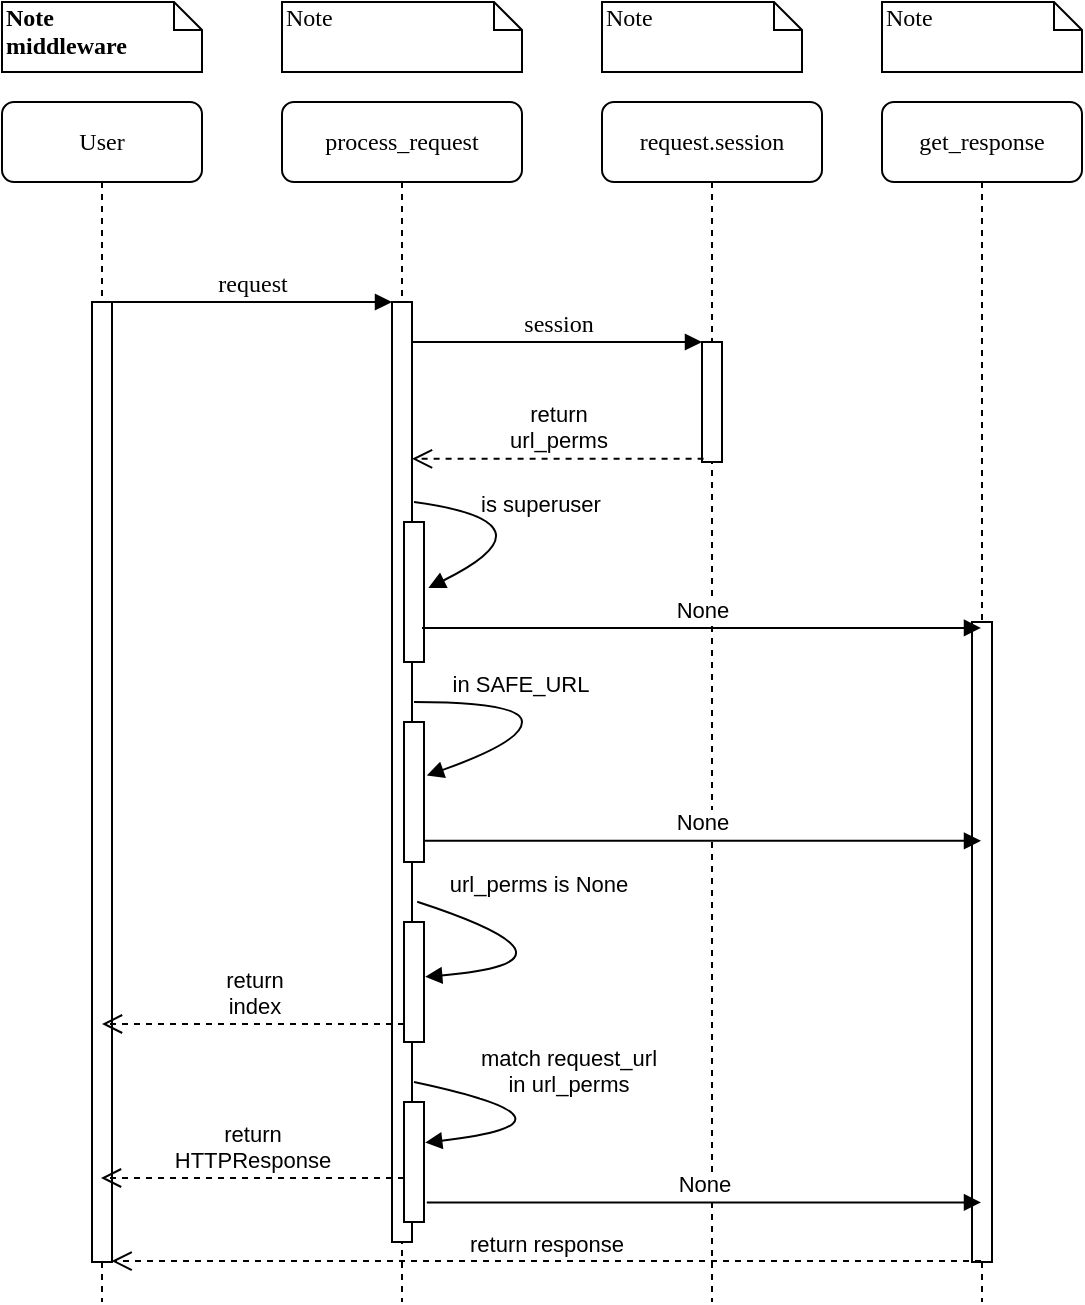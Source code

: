 <mxfile version="14.6.6" type="github">
  <diagram name="Page-1" id="13e1069c-82ec-6db2-03f1-153e76fe0fe0">
    <mxGraphModel dx="990" dy="548" grid="1" gridSize="10" guides="1" tooltips="1" connect="1" arrows="1" fold="1" page="1" pageScale="1" pageWidth="1100" pageHeight="850" background="#ffffff" math="0" shadow="0">
      <root>
        <mxCell id="0" />
        <mxCell id="1" parent="0" />
        <mxCell id="7baba1c4bc27f4b0-2" value="process_request" style="shape=umlLifeline;perimeter=lifelinePerimeter;whiteSpace=wrap;html=1;container=1;collapsible=0;recursiveResize=0;outlineConnect=0;rounded=1;shadow=0;comic=0;labelBackgroundColor=none;strokeWidth=1;fontFamily=Verdana;fontSize=12;align=center;" parent="1" vertex="1">
          <mxGeometry x="240" y="80" width="120" height="600" as="geometry" />
        </mxCell>
        <mxCell id="7baba1c4bc27f4b0-10" value="" style="html=1;points=[];perimeter=orthogonalPerimeter;rounded=0;shadow=0;comic=0;labelBackgroundColor=none;strokeWidth=1;fontFamily=Verdana;fontSize=12;align=center;" parent="7baba1c4bc27f4b0-2" vertex="1">
          <mxGeometry x="55" y="100" width="10" height="470" as="geometry" />
        </mxCell>
        <mxCell id="pkjFX4-xkEMupMF3P2d9-3" value="" style="html=1;points=[];perimeter=orthogonalPerimeter;" vertex="1" parent="7baba1c4bc27f4b0-2">
          <mxGeometry x="61" y="210" width="10" height="70" as="geometry" />
        </mxCell>
        <mxCell id="pkjFX4-xkEMupMF3P2d9-4" value="is superuser" style="html=1;verticalAlign=bottom;endArrow=block;entryX=1.22;entryY=0.471;entryDx=0;entryDy=0;entryPerimeter=0;curved=1;" edge="1" parent="7baba1c4bc27f4b0-2" target="pkjFX4-xkEMupMF3P2d9-3">
          <mxGeometry x="-0.14" y="-1" width="80" relative="1" as="geometry">
            <mxPoint x="66" y="200" as="sourcePoint" />
            <mxPoint x="140" y="200" as="targetPoint" />
            <Array as="points">
              <mxPoint x="140" y="210" />
            </Array>
            <mxPoint as="offset" />
          </mxGeometry>
        </mxCell>
        <mxCell id="pkjFX4-xkEMupMF3P2d9-5" value="" style="html=1;points=[];perimeter=orthogonalPerimeter;" vertex="1" parent="7baba1c4bc27f4b0-2">
          <mxGeometry x="61" y="310" width="10" height="70" as="geometry" />
        </mxCell>
        <mxCell id="pkjFX4-xkEMupMF3P2d9-6" value="in SAFE_URL" style="html=1;verticalAlign=bottom;endArrow=block;curved=1;entryX=1.14;entryY=0.382;entryDx=0;entryDy=0;entryPerimeter=0;" edge="1" parent="7baba1c4bc27f4b0-2" target="pkjFX4-xkEMupMF3P2d9-5">
          <mxGeometry x="-0.147" width="80" relative="1" as="geometry">
            <mxPoint x="66" y="300" as="sourcePoint" />
            <mxPoint x="140" y="300" as="targetPoint" />
            <Array as="points">
              <mxPoint x="120" y="300" />
              <mxPoint x="120" y="320" />
            </Array>
            <mxPoint as="offset" />
          </mxGeometry>
        </mxCell>
        <mxCell id="pkjFX4-xkEMupMF3P2d9-7" value="" style="html=1;points=[];perimeter=orthogonalPerimeter;" vertex="1" parent="7baba1c4bc27f4b0-2">
          <mxGeometry x="61" y="410" width="10" height="60" as="geometry" />
        </mxCell>
        <mxCell id="pkjFX4-xkEMupMF3P2d9-9" value="url_perms is None" style="html=1;verticalAlign=bottom;startArrow=none;startFill=0;endArrow=block;startSize=8;entryX=1.06;entryY=0.457;entryDx=0;entryDy=0;entryPerimeter=0;curved=1;exitX=1.26;exitY=0.638;exitDx=0;exitDy=0;exitPerimeter=0;" edge="1" parent="7baba1c4bc27f4b0-2" source="7baba1c4bc27f4b0-10" target="pkjFX4-xkEMupMF3P2d9-7">
          <mxGeometry x="-0.38" y="19" width="60" relative="1" as="geometry">
            <mxPoint x="70" y="400" as="sourcePoint" />
            <mxPoint x="130" y="400" as="targetPoint" />
            <Array as="points">
              <mxPoint x="160" y="430" />
            </Array>
            <mxPoint as="offset" />
          </mxGeometry>
        </mxCell>
        <mxCell id="pkjFX4-xkEMupMF3P2d9-11" value="" style="html=1;points=[];perimeter=orthogonalPerimeter;" vertex="1" parent="7baba1c4bc27f4b0-2">
          <mxGeometry x="61" y="500" width="10" height="60" as="geometry" />
        </mxCell>
        <mxCell id="pkjFX4-xkEMupMF3P2d9-12" value="match request_url&lt;br&gt;in url_perms" style="html=1;verticalAlign=bottom;endArrow=block;curved=1;entryX=1.06;entryY=0.338;entryDx=0;entryDy=0;entryPerimeter=0;" edge="1" parent="7baba1c4bc27f4b0-2" target="pkjFX4-xkEMupMF3P2d9-11">
          <mxGeometry x="-0.163" y="6" width="80" relative="1" as="geometry">
            <mxPoint x="66" y="490" as="sourcePoint" />
            <mxPoint x="140" y="490" as="targetPoint" />
            <Array as="points">
              <mxPoint x="160" y="510" />
            </Array>
            <mxPoint as="offset" />
          </mxGeometry>
        </mxCell>
        <mxCell id="7baba1c4bc27f4b0-3" value="request.session" style="shape=umlLifeline;perimeter=lifelinePerimeter;whiteSpace=wrap;html=1;container=1;collapsible=0;recursiveResize=0;outlineConnect=0;rounded=1;shadow=0;comic=0;labelBackgroundColor=none;strokeWidth=1;fontFamily=Verdana;fontSize=12;align=center;" parent="1" vertex="1">
          <mxGeometry x="400" y="80" width="110" height="600" as="geometry" />
        </mxCell>
        <mxCell id="7baba1c4bc27f4b0-13" value="" style="html=1;points=[];perimeter=orthogonalPerimeter;rounded=0;shadow=0;comic=0;labelBackgroundColor=none;strokeWidth=1;fontFamily=Verdana;fontSize=12;align=center;" parent="7baba1c4bc27f4b0-3" vertex="1">
          <mxGeometry x="50" y="120" width="10" height="60" as="geometry" />
        </mxCell>
        <mxCell id="7baba1c4bc27f4b0-4" value="get_response" style="shape=umlLifeline;perimeter=lifelinePerimeter;whiteSpace=wrap;html=1;container=1;collapsible=0;recursiveResize=0;outlineConnect=0;rounded=1;shadow=0;comic=0;labelBackgroundColor=none;strokeWidth=1;fontFamily=Verdana;fontSize=12;align=center;" parent="1" vertex="1">
          <mxGeometry x="540" y="80" width="100" height="600" as="geometry" />
        </mxCell>
        <mxCell id="7baba1c4bc27f4b0-8" value="User" style="shape=umlLifeline;perimeter=lifelinePerimeter;whiteSpace=wrap;html=1;container=1;collapsible=0;recursiveResize=0;outlineConnect=0;rounded=1;shadow=0;comic=0;labelBackgroundColor=none;strokeWidth=1;fontFamily=Verdana;fontSize=12;align=center;" parent="1" vertex="1">
          <mxGeometry x="100" y="80" width="100" height="600" as="geometry" />
        </mxCell>
        <mxCell id="7baba1c4bc27f4b0-9" value="" style="html=1;points=[];perimeter=orthogonalPerimeter;rounded=0;shadow=0;comic=0;labelBackgroundColor=none;strokeWidth=1;fontFamily=Verdana;fontSize=12;align=center;" parent="7baba1c4bc27f4b0-8" vertex="1">
          <mxGeometry x="45" y="100" width="10" height="480" as="geometry" />
        </mxCell>
        <mxCell id="7baba1c4bc27f4b0-16" value="" style="html=1;points=[];perimeter=orthogonalPerimeter;rounded=0;shadow=0;comic=0;labelBackgroundColor=none;strokeWidth=1;fontFamily=Verdana;fontSize=12;align=center;" parent="1" vertex="1">
          <mxGeometry x="585" y="340" width="10" height="320" as="geometry" />
        </mxCell>
        <mxCell id="7baba1c4bc27f4b0-11" value="request" style="html=1;verticalAlign=bottom;endArrow=block;entryX=0;entryY=0;labelBackgroundColor=none;fontFamily=Verdana;fontSize=12;edgeStyle=elbowEdgeStyle;elbow=vertical;" parent="1" source="7baba1c4bc27f4b0-9" target="7baba1c4bc27f4b0-10" edge="1">
          <mxGeometry relative="1" as="geometry">
            <mxPoint x="220" y="190" as="sourcePoint" />
          </mxGeometry>
        </mxCell>
        <mxCell id="7baba1c4bc27f4b0-14" value="session" style="html=1;verticalAlign=bottom;endArrow=block;entryX=0;entryY=0;labelBackgroundColor=none;fontFamily=Verdana;fontSize=12;edgeStyle=elbowEdgeStyle;elbow=vertical;" parent="1" source="7baba1c4bc27f4b0-10" target="7baba1c4bc27f4b0-13" edge="1">
          <mxGeometry relative="1" as="geometry">
            <mxPoint x="370" y="200" as="sourcePoint" />
          </mxGeometry>
        </mxCell>
        <mxCell id="7baba1c4bc27f4b0-40" value="&lt;b&gt;Note&lt;br&gt;middleware&lt;/b&gt;" style="shape=note;whiteSpace=wrap;html=1;size=14;verticalAlign=top;align=left;spacingTop=-6;rounded=0;shadow=0;comic=0;labelBackgroundColor=none;strokeWidth=1;fontFamily=Verdana;fontSize=12" parent="1" vertex="1">
          <mxGeometry x="100" y="30" width="100" height="35" as="geometry" />
        </mxCell>
        <mxCell id="7baba1c4bc27f4b0-41" value="Note" style="shape=note;whiteSpace=wrap;html=1;size=14;verticalAlign=top;align=left;spacingTop=-6;rounded=0;shadow=0;comic=0;labelBackgroundColor=none;strokeWidth=1;fontFamily=Verdana;fontSize=12" parent="1" vertex="1">
          <mxGeometry x="240" y="30" width="120" height="35" as="geometry" />
        </mxCell>
        <mxCell id="7baba1c4bc27f4b0-42" value="Note" style="shape=note;whiteSpace=wrap;html=1;size=14;verticalAlign=top;align=left;spacingTop=-6;rounded=0;shadow=0;comic=0;labelBackgroundColor=none;strokeWidth=1;fontFamily=Verdana;fontSize=12" parent="1" vertex="1">
          <mxGeometry x="400" y="30" width="100" height="35" as="geometry" />
        </mxCell>
        <mxCell id="7baba1c4bc27f4b0-43" value="Note" style="shape=note;whiteSpace=wrap;html=1;size=14;verticalAlign=top;align=left;spacingTop=-6;rounded=0;shadow=0;comic=0;labelBackgroundColor=none;strokeWidth=1;fontFamily=Verdana;fontSize=12" parent="1" vertex="1">
          <mxGeometry x="540" y="30" width="100" height="35" as="geometry" />
        </mxCell>
        <mxCell id="pkjFX4-xkEMupMF3P2d9-1" value="return&lt;br&gt;url_perms" style="html=1;verticalAlign=bottom;endArrow=open;dashed=1;endSize=8;exitX=0.08;exitY=0.49;exitDx=0;exitDy=0;exitPerimeter=0;" edge="1" parent="1">
          <mxGeometry relative="1" as="geometry">
            <mxPoint x="450.8" y="258.4" as="sourcePoint" />
            <mxPoint x="305" y="258.4" as="targetPoint" />
          </mxGeometry>
        </mxCell>
        <mxCell id="pkjFX4-xkEMupMF3P2d9-10" value="return&lt;br&gt;index" style="html=1;verticalAlign=bottom;endArrow=open;dashed=1;endSize=8;" edge="1" parent="1" target="7baba1c4bc27f4b0-8">
          <mxGeometry relative="1" as="geometry">
            <mxPoint x="301" y="541" as="sourcePoint" />
            <mxPoint x="170" y="541" as="targetPoint" />
          </mxGeometry>
        </mxCell>
        <mxCell id="pkjFX4-xkEMupMF3P2d9-13" value="return&lt;br&gt;HTTPResponse" style="html=1;verticalAlign=bottom;endArrow=open;dashed=1;endSize=8;" edge="1" parent="1">
          <mxGeometry relative="1" as="geometry">
            <mxPoint x="301" y="618" as="sourcePoint" />
            <mxPoint x="149.5" y="618" as="targetPoint" />
          </mxGeometry>
        </mxCell>
        <mxCell id="pkjFX4-xkEMupMF3P2d9-14" value="None" style="html=1;verticalAlign=bottom;endArrow=block;exitX=0.9;exitY=0.757;exitDx=0;exitDy=0;exitPerimeter=0;" edge="1" parent="1" source="pkjFX4-xkEMupMF3P2d9-3" target="7baba1c4bc27f4b0-4">
          <mxGeometry width="80" relative="1" as="geometry">
            <mxPoint x="350" y="340" as="sourcePoint" />
            <mxPoint x="430" y="340" as="targetPoint" />
          </mxGeometry>
        </mxCell>
        <mxCell id="pkjFX4-xkEMupMF3P2d9-15" value="None" style="html=1;verticalAlign=bottom;endArrow=block;exitX=0.98;exitY=0.849;exitDx=0;exitDy=0;exitPerimeter=0;" edge="1" parent="1" source="pkjFX4-xkEMupMF3P2d9-5" target="7baba1c4bc27f4b0-4">
          <mxGeometry width="80" relative="1" as="geometry">
            <mxPoint x="320" y="450" as="sourcePoint" />
            <mxPoint x="560" y="450" as="targetPoint" />
          </mxGeometry>
        </mxCell>
        <mxCell id="pkjFX4-xkEMupMF3P2d9-16" value="None" style="html=1;verticalAlign=bottom;endArrow=block;exitX=1.14;exitY=0.837;exitDx=0;exitDy=0;exitPerimeter=0;" edge="1" parent="1" source="pkjFX4-xkEMupMF3P2d9-11" target="7baba1c4bc27f4b0-4">
          <mxGeometry width="80" relative="1" as="geometry">
            <mxPoint x="320" y="630" as="sourcePoint" />
            <mxPoint x="560" y="630" as="targetPoint" />
          </mxGeometry>
        </mxCell>
        <mxCell id="pkjFX4-xkEMupMF3P2d9-17" value="return response" style="html=1;verticalAlign=bottom;endArrow=open;dashed=1;endSize=8;entryX=0.98;entryY=0.999;entryDx=0;entryDy=0;entryPerimeter=0;" edge="1" parent="1" source="7baba1c4bc27f4b0-4" target="7baba1c4bc27f4b0-9">
          <mxGeometry relative="1" as="geometry">
            <mxPoint x="570" y="650" as="sourcePoint" />
            <mxPoint x="490" y="650" as="targetPoint" />
          </mxGeometry>
        </mxCell>
      </root>
    </mxGraphModel>
  </diagram>
</mxfile>
